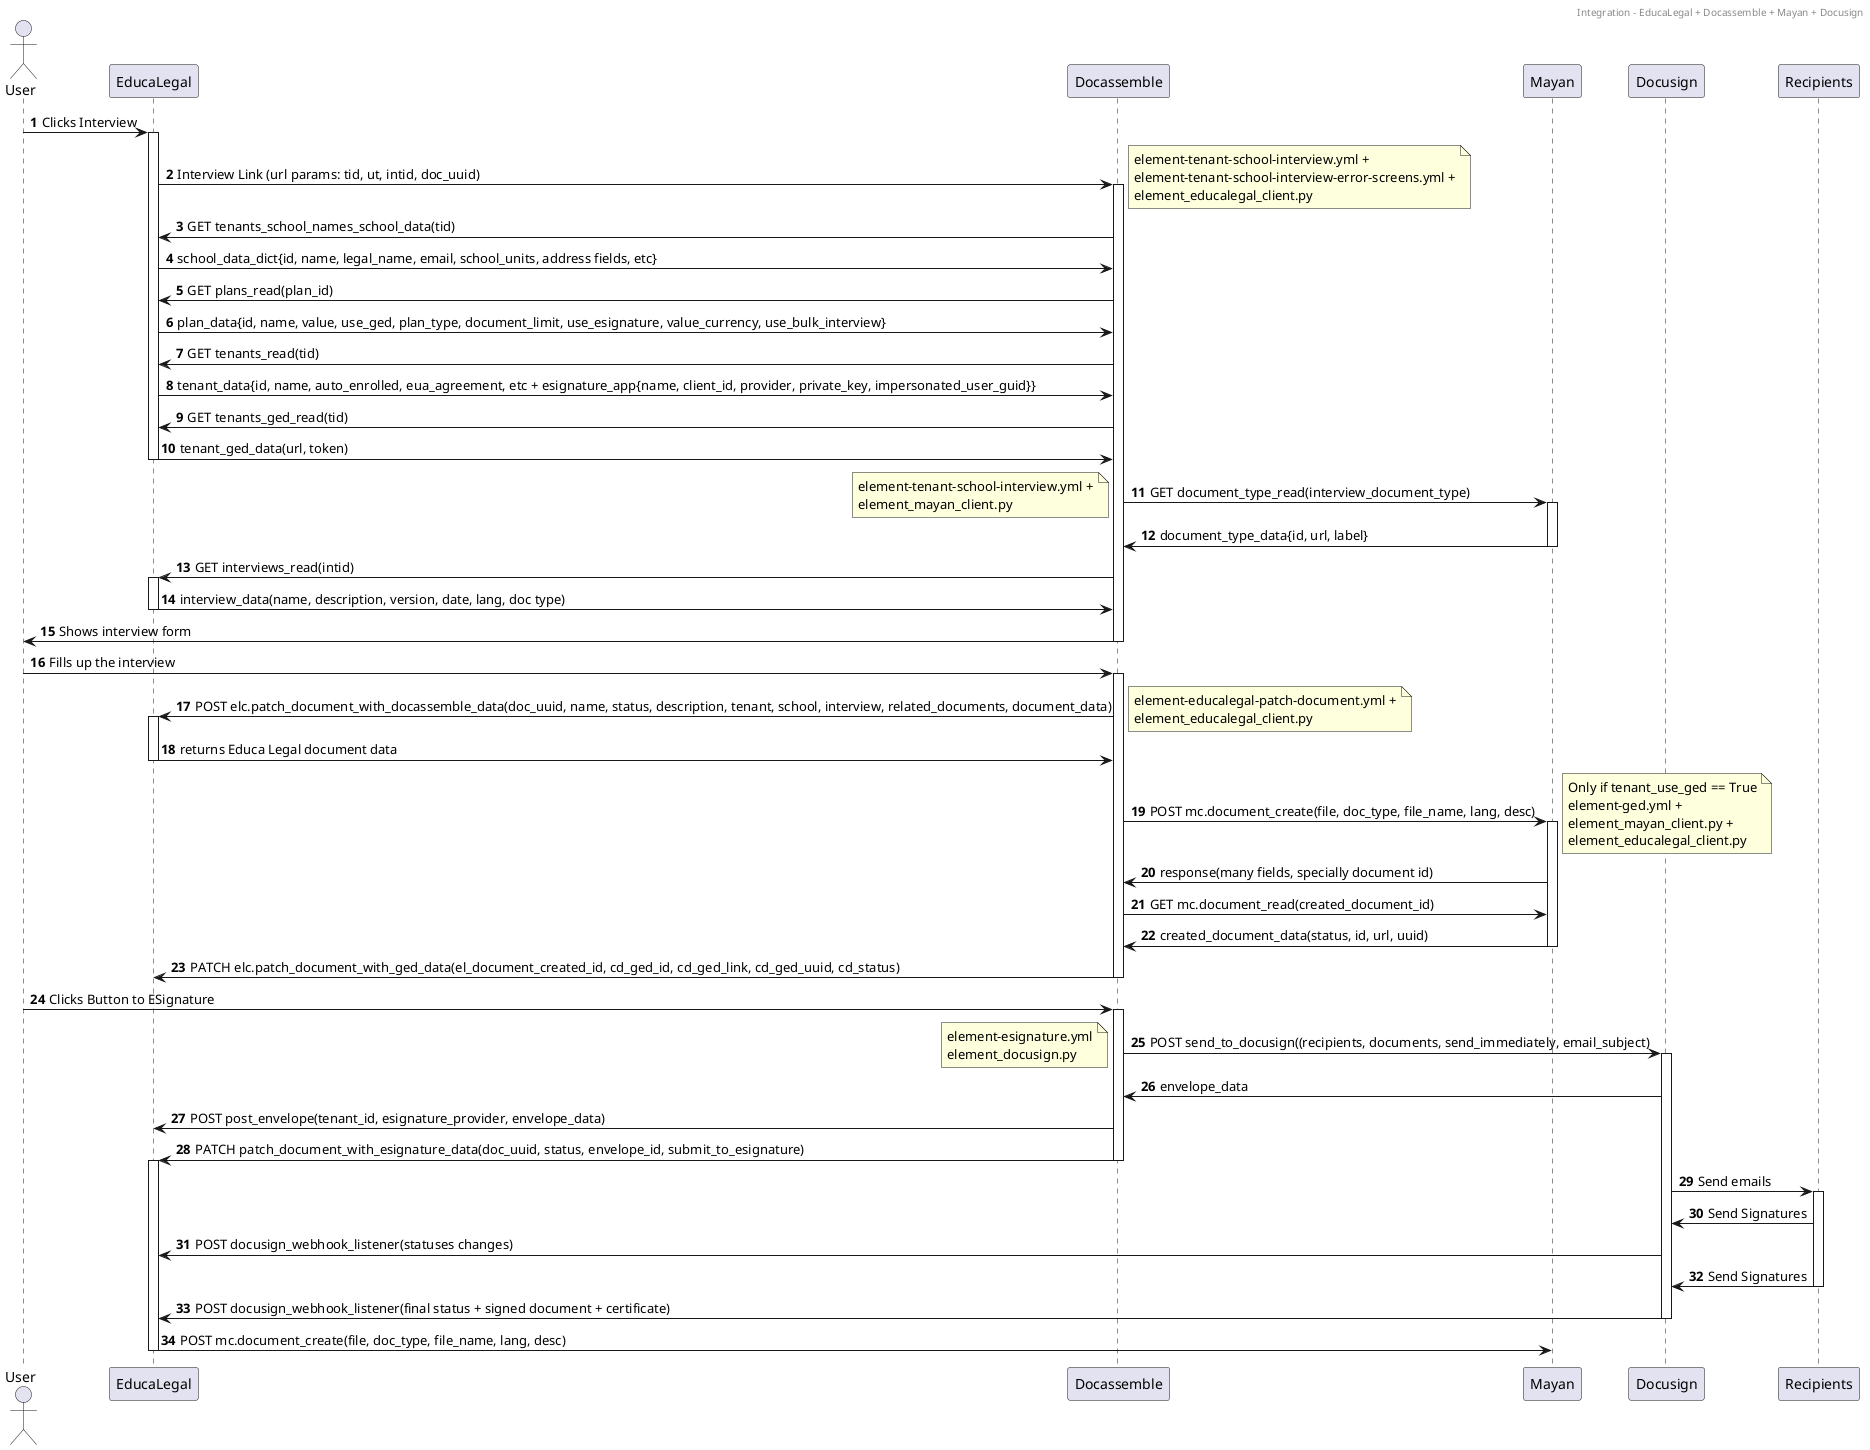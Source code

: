 @startuml
header Integration - EducaLegal + Docassemble + Mayan + Docusign
actor User
autonumber

User -> EducaLegal: Clicks Interview
activate EducaLegal

EducaLegal -> Docassemble: Interview Link (url params: tid, ut, intid, doc_uuid)
activate Docassemble

note right
element-tenant-school-interview.yml +
element-tenant-school-interview-error-screens.yml +
element_educalegal_client.py
end note

Docassemble -> EducaLegal: GET tenants_school_names_school_data(tid)
EducaLegal -> Docassemble: school_data_dict{id, name, legal_name, email, school_units, address fields, etc}

Docassemble -> EducaLegal: GET plans_read(plan_id)
EducaLegal -> Docassemble: plan_data{id, name, value, use_ged, plan_type, document_limit, use_esignature, value_currency, use_bulk_interview}

Docassemble -> EducaLegal : GET tenants_read(tid)
EducaLegal -> Docassemble: tenant_data{id, name, auto_enrolled, eua_agreement, etc + esignature_app{name, client_id, provider, private_key, impersonated_user_guid}}

Docassemble -> EducaLegal: GET tenants_ged_read(tid)
EducaLegal -> Docassemble: tenant_ged_data(url, token)
deactivate EducaLegal

Docassemble -> Mayan: GET document_type_read(interview_document_type)
activate Mayan

note left
element-tenant-school-interview.yml +
element_mayan_client.py
end note

Mayan -> Docassemble: document_type_data{id, url, label}
deactivate Mayan

Docassemble -> EducaLegal: GET interviews_read(intid)
activate EducaLegal


EducaLegal -> Docassemble: interview_data(name, description, version, date, lang, doc type)
deactivate EducaLegal

Docassemble -> User: Shows interview form
deactivate Docassemble

User -> Docassemble: Fills up the interview
activate Docassemble

Docassemble -> EducaLegal: POST elc.patch_document_with_docassemble_data(doc_uuid, name, status, description, tenant, school, interview, related_documents, document_data)
activate EducaLegal


note right
element-educalegal-patch-document.yml +
element_educalegal_client.py
end note

EducaLegal -> Docassemble: returns Educa Legal document data
deactivate EducaLegal

Docassemble -> Mayan: POST mc.document_create(file, doc_type, file_name, lang, desc)
activate Mayan

note right
Only if tenant_use_ged == True
element-ged.yml + 
element_mayan_client.py +
element_educalegal_client.py
end note

Mayan -> Docassemble: response(many fields, specially document id)
Docassemble -> Mayan: GET mc.document_read(created_document_id)
Mayan -> Docassemble: created_document_data(status, id, url, uuid)
deactivate Mayan
Docassemble -> EducaLegal: PATCH elc.patch_document_with_ged_data(el_document_created_id, cd_ged_id, cd_ged_link, cd_ged_uuid, cd_status)
deactivate Docassemble
User -> Docassemble: Clicks Button to ESignature
activate Docassemble

Docassemble -> Docusign: POST send_to_docusign((recipients, documents, send_immediately, email_subject)
activate Docusign

note left
element-esignature.yml
element_docusign.py
end note


Docusign -> Docassemble: envelope_data
Docassemble -> EducaLegal: POST post_envelope(tenant_id, esignature_provider, envelope_data)
Docassemble -> EducaLegal: PATCH patch_document_with_esignature_data(doc_uuid, status, envelope_id, submit_to_esignature)
deactivate Docassemble
activate EducaLegal

Docusign -> Recipients: Send emails
activate Recipients
Recipients -> Docusign: Send Signatures
Docusign -> EducaLegal: POST docusign_webhook_listener(statuses changes)
Recipients -> Docusign: Send Signatures
deactivate Recipients

Docusign -> EducaLegal: POST docusign_webhook_listener(final status + signed document + certificate)
deactivate Docusign

EducaLegal -> Mayan: POST mc.document_create(file, doc_type, file_name, lang, desc)
deactivate EducaLegal
@enduml